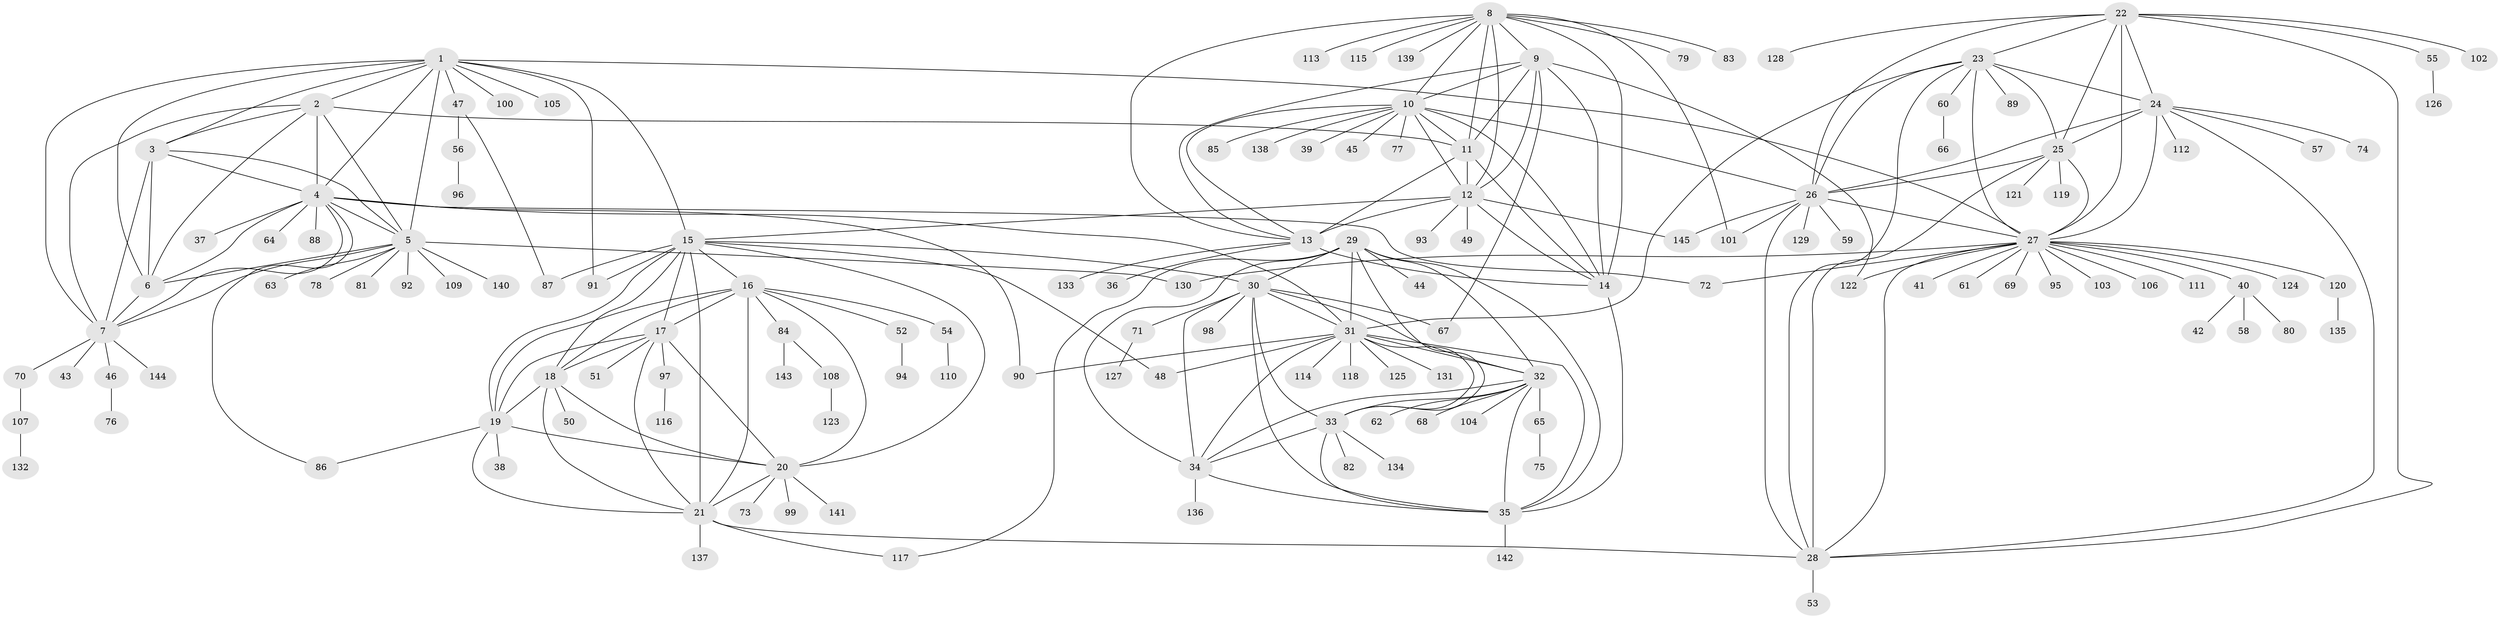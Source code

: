 // coarse degree distribution, {14: 0.023255813953488372, 3: 0.046511627906976744, 2: 0.046511627906976744, 8: 0.023255813953488372, 4: 0.06976744186046512, 5: 0.046511627906976744, 6: 0.023255813953488372, 20: 0.023255813953488372, 1: 0.6976744186046512}
// Generated by graph-tools (version 1.1) at 2025/19/03/04/25 18:19:49]
// undirected, 145 vertices, 237 edges
graph export_dot {
graph [start="1"]
  node [color=gray90,style=filled];
  1;
  2;
  3;
  4;
  5;
  6;
  7;
  8;
  9;
  10;
  11;
  12;
  13;
  14;
  15;
  16;
  17;
  18;
  19;
  20;
  21;
  22;
  23;
  24;
  25;
  26;
  27;
  28;
  29;
  30;
  31;
  32;
  33;
  34;
  35;
  36;
  37;
  38;
  39;
  40;
  41;
  42;
  43;
  44;
  45;
  46;
  47;
  48;
  49;
  50;
  51;
  52;
  53;
  54;
  55;
  56;
  57;
  58;
  59;
  60;
  61;
  62;
  63;
  64;
  65;
  66;
  67;
  68;
  69;
  70;
  71;
  72;
  73;
  74;
  75;
  76;
  77;
  78;
  79;
  80;
  81;
  82;
  83;
  84;
  85;
  86;
  87;
  88;
  89;
  90;
  91;
  92;
  93;
  94;
  95;
  96;
  97;
  98;
  99;
  100;
  101;
  102;
  103;
  104;
  105;
  106;
  107;
  108;
  109;
  110;
  111;
  112;
  113;
  114;
  115;
  116;
  117;
  118;
  119;
  120;
  121;
  122;
  123;
  124;
  125;
  126;
  127;
  128;
  129;
  130;
  131;
  132;
  133;
  134;
  135;
  136;
  137;
  138;
  139;
  140;
  141;
  142;
  143;
  144;
  145;
  1 -- 2;
  1 -- 3;
  1 -- 4;
  1 -- 5;
  1 -- 6;
  1 -- 7;
  1 -- 15;
  1 -- 27;
  1 -- 47;
  1 -- 91;
  1 -- 100;
  1 -- 105;
  2 -- 3;
  2 -- 4;
  2 -- 5;
  2 -- 6;
  2 -- 7;
  2 -- 11;
  3 -- 4;
  3 -- 5;
  3 -- 6;
  3 -- 7;
  4 -- 5;
  4 -- 6;
  4 -- 7;
  4 -- 31;
  4 -- 37;
  4 -- 64;
  4 -- 72;
  4 -- 86;
  4 -- 88;
  4 -- 90;
  5 -- 6;
  5 -- 7;
  5 -- 63;
  5 -- 78;
  5 -- 81;
  5 -- 92;
  5 -- 109;
  5 -- 130;
  5 -- 140;
  6 -- 7;
  7 -- 43;
  7 -- 46;
  7 -- 70;
  7 -- 144;
  8 -- 9;
  8 -- 10;
  8 -- 11;
  8 -- 12;
  8 -- 13;
  8 -- 14;
  8 -- 79;
  8 -- 83;
  8 -- 101;
  8 -- 113;
  8 -- 115;
  8 -- 139;
  9 -- 10;
  9 -- 11;
  9 -- 12;
  9 -- 13;
  9 -- 14;
  9 -- 67;
  9 -- 122;
  10 -- 11;
  10 -- 12;
  10 -- 13;
  10 -- 14;
  10 -- 26;
  10 -- 39;
  10 -- 45;
  10 -- 77;
  10 -- 85;
  10 -- 138;
  11 -- 12;
  11 -- 13;
  11 -- 14;
  12 -- 13;
  12 -- 14;
  12 -- 15;
  12 -- 49;
  12 -- 93;
  12 -- 145;
  13 -- 14;
  13 -- 36;
  13 -- 133;
  14 -- 35;
  15 -- 16;
  15 -- 17;
  15 -- 18;
  15 -- 19;
  15 -- 20;
  15 -- 21;
  15 -- 30;
  15 -- 48;
  15 -- 87;
  15 -- 91;
  16 -- 17;
  16 -- 18;
  16 -- 19;
  16 -- 20;
  16 -- 21;
  16 -- 52;
  16 -- 54;
  16 -- 84;
  17 -- 18;
  17 -- 19;
  17 -- 20;
  17 -- 21;
  17 -- 51;
  17 -- 97;
  18 -- 19;
  18 -- 20;
  18 -- 21;
  18 -- 50;
  19 -- 20;
  19 -- 21;
  19 -- 38;
  19 -- 86;
  20 -- 21;
  20 -- 73;
  20 -- 99;
  20 -- 141;
  21 -- 28;
  21 -- 117;
  21 -- 137;
  22 -- 23;
  22 -- 24;
  22 -- 25;
  22 -- 26;
  22 -- 27;
  22 -- 28;
  22 -- 55;
  22 -- 102;
  22 -- 128;
  23 -- 24;
  23 -- 25;
  23 -- 26;
  23 -- 27;
  23 -- 28;
  23 -- 31;
  23 -- 60;
  23 -- 89;
  24 -- 25;
  24 -- 26;
  24 -- 27;
  24 -- 28;
  24 -- 57;
  24 -- 74;
  24 -- 112;
  25 -- 26;
  25 -- 27;
  25 -- 28;
  25 -- 119;
  25 -- 121;
  26 -- 27;
  26 -- 28;
  26 -- 59;
  26 -- 101;
  26 -- 129;
  26 -- 145;
  27 -- 28;
  27 -- 40;
  27 -- 41;
  27 -- 61;
  27 -- 69;
  27 -- 72;
  27 -- 95;
  27 -- 103;
  27 -- 106;
  27 -- 111;
  27 -- 120;
  27 -- 122;
  27 -- 124;
  27 -- 130;
  28 -- 53;
  29 -- 30;
  29 -- 31;
  29 -- 32;
  29 -- 33;
  29 -- 34;
  29 -- 35;
  29 -- 44;
  29 -- 117;
  30 -- 31;
  30 -- 32;
  30 -- 33;
  30 -- 34;
  30 -- 35;
  30 -- 67;
  30 -- 71;
  30 -- 98;
  31 -- 32;
  31 -- 33;
  31 -- 34;
  31 -- 35;
  31 -- 48;
  31 -- 90;
  31 -- 114;
  31 -- 118;
  31 -- 125;
  31 -- 131;
  32 -- 33;
  32 -- 34;
  32 -- 35;
  32 -- 62;
  32 -- 65;
  32 -- 68;
  32 -- 104;
  33 -- 34;
  33 -- 35;
  33 -- 82;
  33 -- 134;
  34 -- 35;
  34 -- 136;
  35 -- 142;
  40 -- 42;
  40 -- 58;
  40 -- 80;
  46 -- 76;
  47 -- 56;
  47 -- 87;
  52 -- 94;
  54 -- 110;
  55 -- 126;
  56 -- 96;
  60 -- 66;
  65 -- 75;
  70 -- 107;
  71 -- 127;
  84 -- 108;
  84 -- 143;
  97 -- 116;
  107 -- 132;
  108 -- 123;
  120 -- 135;
}
